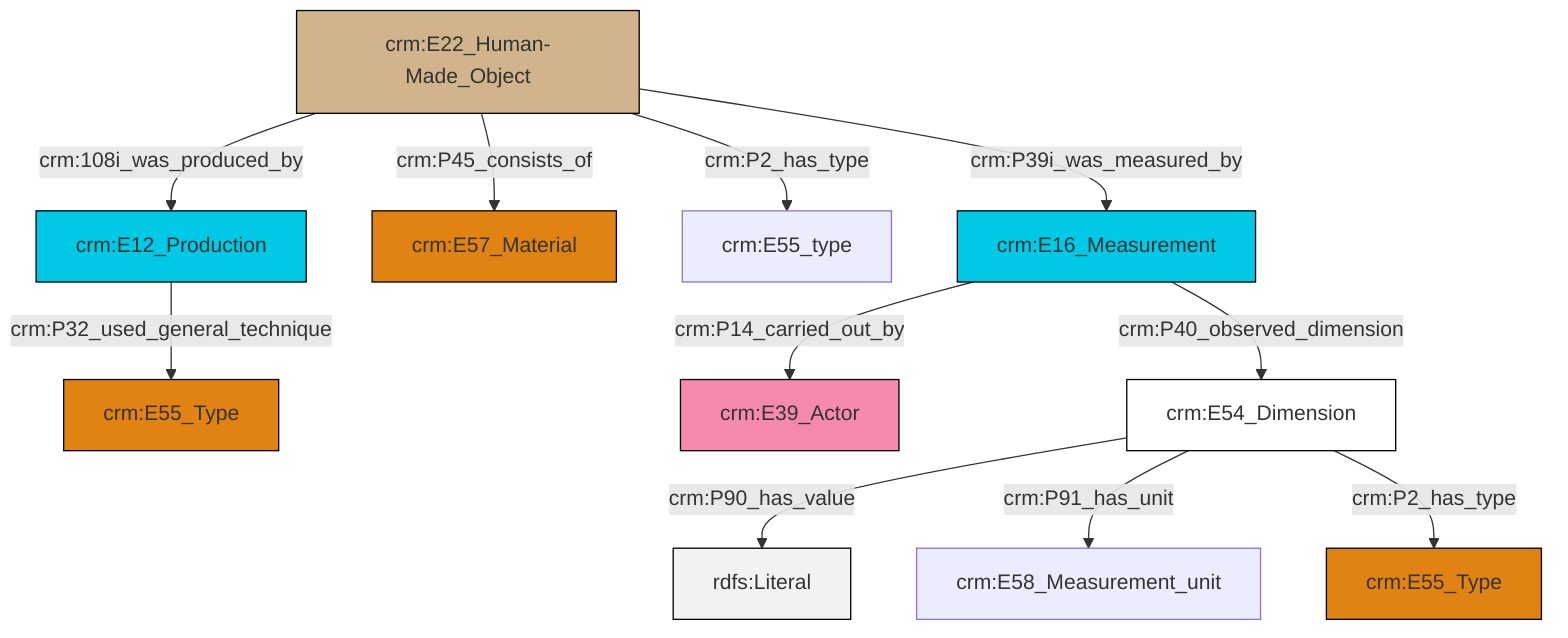 graph TD
classDef Literal fill:#f2f2f2,stroke:#000000;
classDef CRM_Entity fill:#FFFFFF,stroke:#000000;
classDef Temporal_Entity fill:#00C9E6, stroke:#000000;
classDef Type fill:#E18312, stroke:#000000;
classDef Time-Span fill:#2C9C91, stroke:#000000;
classDef Appellation fill:#FFEB7F, stroke:#000000;
classDef Place fill:#008836, stroke:#000000;
classDef Persistent_Item fill:#B266B2, stroke:#000000;
classDef Conceptual_Object fill:#FFD700, stroke:#000000;
classDef Physical_Thing fill:#D2B48C, stroke:#000000;
classDef Actor fill:#f58aad, stroke:#000000;
classDef PC_Classes fill:#4ce600, stroke:#000000;
classDef Multi fill:#cccccc,stroke:#000000;

2["crm:E22_Human-Made_Object"]:::Physical_Thing -->|crm:108i_was_produced_by| 3["crm:E12_Production"]:::Temporal_Entity
6["crm:E16_Measurement"]:::Temporal_Entity -->|crm:P14_carried_out_by| 0["crm:E39_Actor"]:::Actor
2["crm:E22_Human-Made_Object"]:::Physical_Thing -->|crm:P45_consists_of| 9["crm:E57_Material"]:::Type
11["crm:E54_Dimension"]:::CRM_Entity -->|crm:P90_has_value| 12[rdfs:Literal]:::Literal
6["crm:E16_Measurement"]:::Temporal_Entity -->|crm:P40_observed_dimension| 11["crm:E54_Dimension"]:::CRM_Entity
3["crm:E12_Production"]:::Temporal_Entity -->|crm:P32_used_general_technique| 7["crm:E55_Type"]:::Type
2["crm:E22_Human-Made_Object"]:::Physical_Thing -->|crm:P2_has_type| 16["crm:E55_type"]:::Default
11["crm:E54_Dimension"]:::CRM_Entity -->|crm:P91_has_unit| 13["crm:E58_Measurement_unit"]:::Default
11["crm:E54_Dimension"]:::CRM_Entity -->|crm:P2_has_type| 4["crm:E55_Type"]:::Type
2["crm:E22_Human-Made_Object"]:::Physical_Thing -->|crm:P39i_was_measured_by| 6["crm:E16_Measurement"]:::Temporal_Entity